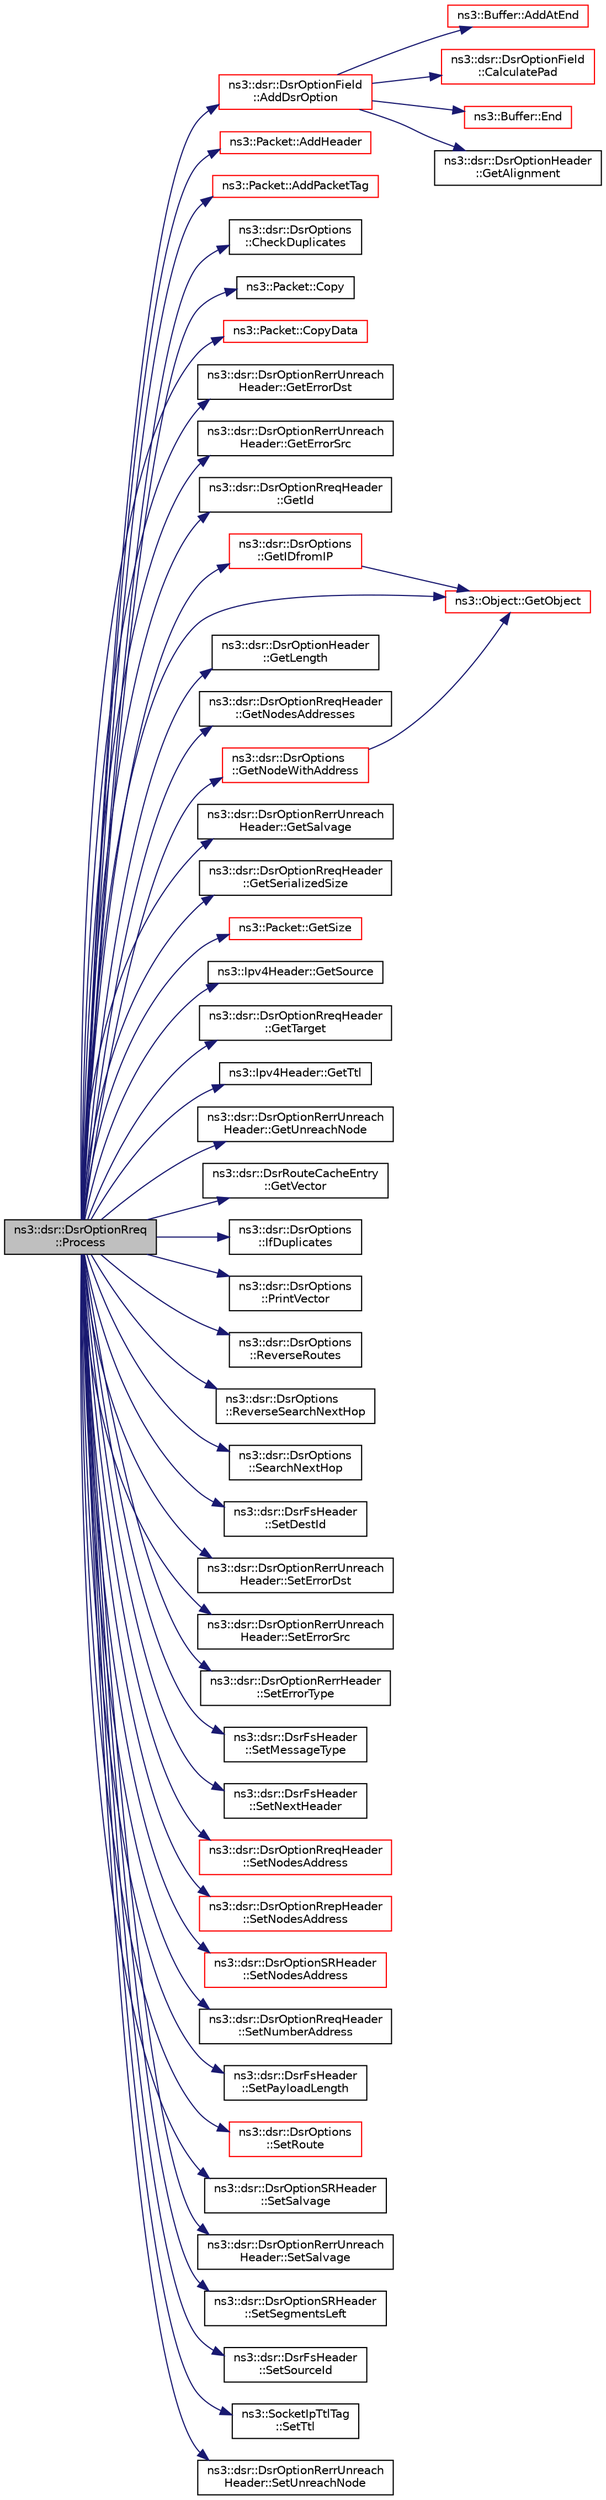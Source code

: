 digraph "ns3::dsr::DsrOptionRreq::Process"
{
 // LATEX_PDF_SIZE
  edge [fontname="Helvetica",fontsize="10",labelfontname="Helvetica",labelfontsize="10"];
  node [fontname="Helvetica",fontsize="10",shape=record];
  rankdir="LR";
  Node1 [label="ns3::dsr::DsrOptionRreq\l::Process",height=0.2,width=0.4,color="black", fillcolor="grey75", style="filled", fontcolor="black",tooltip="Process method."];
  Node1 -> Node2 [color="midnightblue",fontsize="10",style="solid",fontname="Helvetica"];
  Node2 [label="ns3::dsr::DsrOptionField\l::AddDsrOption",height=0.2,width=0.4,color="red", fillcolor="white", style="filled",URL="$classns3_1_1dsr_1_1_dsr_option_field.html#acd03d07018e22f5e2b23975fae84fb3c",tooltip="Serialize the option, prepending pad1 or padn option as necessary."];
  Node2 -> Node3 [color="midnightblue",fontsize="10",style="solid",fontname="Helvetica"];
  Node3 [label="ns3::Buffer::AddAtEnd",height=0.2,width=0.4,color="red", fillcolor="white", style="filled",URL="$classns3_1_1_buffer.html#a92dd87809af24fb10696fee9a9cb56cf",tooltip=" "];
  Node2 -> Node11 [color="midnightblue",fontsize="10",style="solid",fontname="Helvetica"];
  Node11 [label="ns3::dsr::DsrOptionField\l::CalculatePad",height=0.2,width=0.4,color="red", fillcolor="white", style="filled",URL="$classns3_1_1dsr_1_1_dsr_option_field.html#ae5d4f311cda4469609fcd51b679064c3",tooltip="Calculate padding."];
  Node2 -> Node13 [color="midnightblue",fontsize="10",style="solid",fontname="Helvetica"];
  Node13 [label="ns3::Buffer::End",height=0.2,width=0.4,color="red", fillcolor="white", style="filled",URL="$classns3_1_1_buffer.html#abad1405368fbdd7ee25568624cb45e2e",tooltip=" "];
  Node2 -> Node14 [color="midnightblue",fontsize="10",style="solid",fontname="Helvetica"];
  Node14 [label="ns3::dsr::DsrOptionHeader\l::GetAlignment",height=0.2,width=0.4,color="black", fillcolor="white", style="filled",URL="$classns3_1_1dsr_1_1_dsr_option_header.html#a0336cb28a7592450d8d4761c9a5baac8",tooltip="Get the Alignment requirement of this option header."];
  Node1 -> Node24 [color="midnightblue",fontsize="10",style="solid",fontname="Helvetica"];
  Node24 [label="ns3::Packet::AddHeader",height=0.2,width=0.4,color="red", fillcolor="white", style="filled",URL="$classns3_1_1_packet.html#a465108c595a0bc592095cbcab1832ed8",tooltip="Add header to this packet."];
  Node1 -> Node59 [color="midnightblue",fontsize="10",style="solid",fontname="Helvetica"];
  Node59 [label="ns3::Packet::AddPacketTag",height=0.2,width=0.4,color="red", fillcolor="white", style="filled",URL="$classns3_1_1_packet.html#ac4a6bcd77e58bdc14c42a7d572d66cc9",tooltip="Add a packet tag."];
  Node1 -> Node65 [color="midnightblue",fontsize="10",style="solid",fontname="Helvetica"];
  Node65 [label="ns3::dsr::DsrOptions\l::CheckDuplicates",height=0.2,width=0.4,color="black", fillcolor="white", style="filled",URL="$classns3_1_1dsr_1_1_dsr_options.html#a2d973cc79c1a784317f3b03a834a831e",tooltip="Check if the route already contains the node ip address."];
  Node1 -> Node66 [color="midnightblue",fontsize="10",style="solid",fontname="Helvetica"];
  Node66 [label="ns3::Packet::Copy",height=0.2,width=0.4,color="black", fillcolor="white", style="filled",URL="$classns3_1_1_packet.html#afb38be706cfc761bc1c0591f595fc1b7",tooltip="performs a COW copy of the packet."];
  Node1 -> Node67 [color="midnightblue",fontsize="10",style="solid",fontname="Helvetica"];
  Node67 [label="ns3::Packet::CopyData",height=0.2,width=0.4,color="red", fillcolor="white", style="filled",URL="$classns3_1_1_packet.html#a5bafd70ccf970b10524e2d61afd39dc1",tooltip="Copy the packet contents to a byte buffer."];
  Node1 -> Node69 [color="midnightblue",fontsize="10",style="solid",fontname="Helvetica"];
  Node69 [label="ns3::dsr::DsrOptionRerrUnreach\lHeader::GetErrorDst",height=0.2,width=0.4,color="black", fillcolor="white", style="filled",URL="$classns3_1_1dsr_1_1_dsr_option_rerr_unreach_header.html#ae44302f9d0e2fb2d552f7931a66bd9b0",tooltip="Get the error destination ip address."];
  Node1 -> Node70 [color="midnightblue",fontsize="10",style="solid",fontname="Helvetica"];
  Node70 [label="ns3::dsr::DsrOptionRerrUnreach\lHeader::GetErrorSrc",height=0.2,width=0.4,color="black", fillcolor="white", style="filled",URL="$classns3_1_1dsr_1_1_dsr_option_rerr_unreach_header.html#a76ae624f70536dffbfae429b07fe18f4",tooltip="Get the route error source address."];
  Node1 -> Node71 [color="midnightblue",fontsize="10",style="solid",fontname="Helvetica"];
  Node71 [label="ns3::dsr::DsrOptionRreqHeader\l::GetId",height=0.2,width=0.4,color="black", fillcolor="white", style="filled",URL="$classns3_1_1dsr_1_1_dsr_option_rreq_header.html#aec7dac53d442fa6f65c8352e935e8ae2",tooltip="Set the request id number."];
  Node1 -> Node72 [color="midnightblue",fontsize="10",style="solid",fontname="Helvetica"];
  Node72 [label="ns3::dsr::DsrOptions\l::GetIDfromIP",height=0.2,width=0.4,color="red", fillcolor="white", style="filled",URL="$classns3_1_1dsr_1_1_dsr_options.html#a7e53a9a0421c607e17866e7dd0dd5440",tooltip="Get the node id with Ipv4Address."];
  Node72 -> Node132 [color="midnightblue",fontsize="10",style="solid",fontname="Helvetica"];
  Node132 [label="ns3::Object::GetObject",height=0.2,width=0.4,color="red", fillcolor="white", style="filled",URL="$classns3_1_1_object.html#ad21f5401ff705cd29c37f931ea3afc18",tooltip="Get a pointer to the requested aggregated Object."];
  Node1 -> Node139 [color="midnightblue",fontsize="10",style="solid",fontname="Helvetica"];
  Node139 [label="ns3::dsr::DsrOptionHeader\l::GetLength",height=0.2,width=0.4,color="black", fillcolor="white", style="filled",URL="$classns3_1_1dsr_1_1_dsr_option_header.html#acadd408c91079150f077f8e258738a5f",tooltip="Get the option length."];
  Node1 -> Node140 [color="midnightblue",fontsize="10",style="solid",fontname="Helvetica"];
  Node140 [label="ns3::dsr::DsrOptionRreqHeader\l::GetNodesAddresses",height=0.2,width=0.4,color="black", fillcolor="white", style="filled",URL="$classns3_1_1dsr_1_1_dsr_option_rreq_header.html#ab3cc5de18dac46ca31c0c7099919a8dc",tooltip="Get the vector of ipv4 address."];
  Node1 -> Node141 [color="midnightblue",fontsize="10",style="solid",fontname="Helvetica"];
  Node141 [label="ns3::dsr::DsrOptions\l::GetNodeWithAddress",height=0.2,width=0.4,color="red", fillcolor="white", style="filled",URL="$classns3_1_1dsr_1_1_dsr_options.html#a1a91f820f3d754a477a54bad547ca659",tooltip="Get the node object with Ipv4Address."];
  Node141 -> Node132 [color="midnightblue",fontsize="10",style="solid",fontname="Helvetica"];
  Node1 -> Node132 [color="midnightblue",fontsize="10",style="solid",fontname="Helvetica"];
  Node1 -> Node142 [color="midnightblue",fontsize="10",style="solid",fontname="Helvetica"];
  Node142 [label="ns3::dsr::DsrOptionRerrUnreach\lHeader::GetSalvage",height=0.2,width=0.4,color="black", fillcolor="white", style="filled",URL="$classns3_1_1dsr_1_1_dsr_option_rerr_unreach_header.html#a92f7c2adac650e8eaeddd187763f9c74",tooltip="Get the salvage value of the packet."];
  Node1 -> Node143 [color="midnightblue",fontsize="10",style="solid",fontname="Helvetica"];
  Node143 [label="ns3::dsr::DsrOptionRreqHeader\l::GetSerializedSize",height=0.2,width=0.4,color="black", fillcolor="white", style="filled",URL="$classns3_1_1dsr_1_1_dsr_option_rreq_header.html#a2719eb4ff265167a51c5096f6ecc412b",tooltip="Get the serialized size of the packet."];
  Node1 -> Node144 [color="midnightblue",fontsize="10",style="solid",fontname="Helvetica"];
  Node144 [label="ns3::Packet::GetSize",height=0.2,width=0.4,color="red", fillcolor="white", style="filled",URL="$classns3_1_1_packet.html#afff7cb1ff518ee6dc0d424e10a5ad6ec",tooltip="Returns the the size in bytes of the packet (including the zero-filled initial payload)."];
  Node1 -> Node145 [color="midnightblue",fontsize="10",style="solid",fontname="Helvetica"];
  Node145 [label="ns3::Ipv4Header::GetSource",height=0.2,width=0.4,color="black", fillcolor="white", style="filled",URL="$classns3_1_1_ipv4_header.html#a542b0328f3ab54ae39d56cdc24f8403f",tooltip=" "];
  Node1 -> Node146 [color="midnightblue",fontsize="10",style="solid",fontname="Helvetica"];
  Node146 [label="ns3::dsr::DsrOptionRreqHeader\l::GetTarget",height=0.2,width=0.4,color="black", fillcolor="white", style="filled",URL="$classns3_1_1dsr_1_1_dsr_option_rreq_header.html#a9f2b4c75e3e32afe948919da6a6d3a09",tooltip="Get the target ipv4 address."];
  Node1 -> Node147 [color="midnightblue",fontsize="10",style="solid",fontname="Helvetica"];
  Node147 [label="ns3::Ipv4Header::GetTtl",height=0.2,width=0.4,color="black", fillcolor="white", style="filled",URL="$classns3_1_1_ipv4_header.html#afe6f7ea06ad04703c2f3cae02f2197c9",tooltip=" "];
  Node1 -> Node148 [color="midnightblue",fontsize="10",style="solid",fontname="Helvetica"];
  Node148 [label="ns3::dsr::DsrOptionRerrUnreach\lHeader::GetUnreachNode",height=0.2,width=0.4,color="black", fillcolor="white", style="filled",URL="$classns3_1_1dsr_1_1_dsr_option_rerr_unreach_header.html#ae4fb998a5f182290f08e55cc9bd1a95a",tooltip="Get the unreachable node ip address."];
  Node1 -> Node149 [color="midnightblue",fontsize="10",style="solid",fontname="Helvetica"];
  Node149 [label="ns3::dsr::DsrRouteCacheEntry\l::GetVector",height=0.2,width=0.4,color="black", fillcolor="white", style="filled",URL="$classns3_1_1dsr_1_1_dsr_route_cache_entry.html#a0513fe82b1b930256fef306567a56927",tooltip="Get the IP vector."];
  Node1 -> Node150 [color="midnightblue",fontsize="10",style="solid",fontname="Helvetica"];
  Node150 [label="ns3::dsr::DsrOptions\l::IfDuplicates",height=0.2,width=0.4,color="black", fillcolor="white", style="filled",URL="$classns3_1_1dsr_1_1_dsr_options.html#a46fdbfab9423d644ad211c55b32ed74d",tooltip="Check if the two vectors contain duplicate or not."];
  Node1 -> Node151 [color="midnightblue",fontsize="10",style="solid",fontname="Helvetica"];
  Node151 [label="ns3::dsr::DsrOptions\l::PrintVector",height=0.2,width=0.4,color="black", fillcolor="white", style="filled",URL="$classns3_1_1dsr_1_1_dsr_options.html#a44ae8e58769880ec9c0150bb28652350",tooltip="Print out the elements in the route vector."];
  Node1 -> Node152 [color="midnightblue",fontsize="10",style="solid",fontname="Helvetica"];
  Node152 [label="ns3::dsr::DsrOptions\l::ReverseRoutes",height=0.2,width=0.4,color="black", fillcolor="white", style="filled",URL="$classns3_1_1dsr_1_1_dsr_options.html#a49547f030b51a51499c36f9b5802ec3c",tooltip="Reverse the routes."];
  Node1 -> Node153 [color="midnightblue",fontsize="10",style="solid",fontname="Helvetica"];
  Node153 [label="ns3::dsr::DsrOptions\l::ReverseSearchNextHop",height=0.2,width=0.4,color="black", fillcolor="white", style="filled",URL="$classns3_1_1dsr_1_1_dsr_options.html#a9cc1c0bdf1b57f8b2eea4d9070b26a58",tooltip="Reverse search for the next hop in the route."];
  Node1 -> Node154 [color="midnightblue",fontsize="10",style="solid",fontname="Helvetica"];
  Node154 [label="ns3::dsr::DsrOptions\l::SearchNextHop",height=0.2,width=0.4,color="black", fillcolor="white", style="filled",URL="$classns3_1_1dsr_1_1_dsr_options.html#a061c66ba810a71ae227371a45cc30cc0",tooltip="Search for the next hop in the route."];
  Node1 -> Node155 [color="midnightblue",fontsize="10",style="solid",fontname="Helvetica"];
  Node155 [label="ns3::dsr::DsrFsHeader\l::SetDestId",height=0.2,width=0.4,color="black", fillcolor="white", style="filled",URL="$classns3_1_1dsr_1_1_dsr_fs_header.html#a366ce2a526714d7d5c1b030c93cfce2b",tooltip="brief Set the dest ID of the header."];
  Node1 -> Node156 [color="midnightblue",fontsize="10",style="solid",fontname="Helvetica"];
  Node156 [label="ns3::dsr::DsrOptionRerrUnreach\lHeader::SetErrorDst",height=0.2,width=0.4,color="black", fillcolor="white", style="filled",URL="$classns3_1_1dsr_1_1_dsr_option_rerr_unreach_header.html#a6d4c996ae8b40494c715ff64261aa317",tooltip="Set the error destination ip address."];
  Node1 -> Node157 [color="midnightblue",fontsize="10",style="solid",fontname="Helvetica"];
  Node157 [label="ns3::dsr::DsrOptionRerrUnreach\lHeader::SetErrorSrc",height=0.2,width=0.4,color="black", fillcolor="white", style="filled",URL="$classns3_1_1dsr_1_1_dsr_option_rerr_unreach_header.html#a0d7151da0f101bea94a9c352a7b7174a",tooltip="Set the route error source address."];
  Node1 -> Node158 [color="midnightblue",fontsize="10",style="solid",fontname="Helvetica"];
  Node158 [label="ns3::dsr::DsrOptionRerrHeader\l::SetErrorType",height=0.2,width=0.4,color="black", fillcolor="white", style="filled",URL="$classns3_1_1dsr_1_1_dsr_option_rerr_header.html#a276e77bd18c2df8bee92759f6d789701",tooltip="Set the route error type."];
  Node1 -> Node159 [color="midnightblue",fontsize="10",style="solid",fontname="Helvetica"];
  Node159 [label="ns3::dsr::DsrFsHeader\l::SetMessageType",height=0.2,width=0.4,color="black", fillcolor="white", style="filled",URL="$classns3_1_1dsr_1_1_dsr_fs_header.html#ab53490ba4b796d8bc64e2387cb614808",tooltip="brief Set the message type of the header."];
  Node1 -> Node160 [color="midnightblue",fontsize="10",style="solid",fontname="Helvetica"];
  Node160 [label="ns3::dsr::DsrFsHeader\l::SetNextHeader",height=0.2,width=0.4,color="black", fillcolor="white", style="filled",URL="$classns3_1_1dsr_1_1_dsr_fs_header.html#a31fa870af83764f8de3e37b739e0df39",tooltip="Set the \"Next header\" field."];
  Node1 -> Node161 [color="midnightblue",fontsize="10",style="solid",fontname="Helvetica"];
  Node161 [label="ns3::dsr::DsrOptionRreqHeader\l::SetNodesAddress",height=0.2,width=0.4,color="red", fillcolor="white", style="filled",URL="$classns3_1_1dsr_1_1_dsr_option_rreq_header.html#a0bff4d1e588cb2c91ad8b48cf5e551bb",tooltip="Set the vector of ipv4 address."];
  Node1 -> Node163 [color="midnightblue",fontsize="10",style="solid",fontname="Helvetica"];
  Node163 [label="ns3::dsr::DsrOptionRrepHeader\l::SetNodesAddress",height=0.2,width=0.4,color="red", fillcolor="white", style="filled",URL="$classns3_1_1dsr_1_1_dsr_option_rrep_header.html#a95a87c4628c000eaa4c1f375f0fe5f8d",tooltip="Set the vector of ipv4 address."];
  Node1 -> Node164 [color="midnightblue",fontsize="10",style="solid",fontname="Helvetica"];
  Node164 [label="ns3::dsr::DsrOptionSRHeader\l::SetNodesAddress",height=0.2,width=0.4,color="red", fillcolor="white", style="filled",URL="$classns3_1_1dsr_1_1_dsr_option_s_r_header.html#aede4f60ddf515ed837f9c0d64cf8dadd",tooltip="Set the vector of ipv4 address."];
  Node1 -> Node165 [color="midnightblue",fontsize="10",style="solid",fontname="Helvetica"];
  Node165 [label="ns3::dsr::DsrOptionRreqHeader\l::SetNumberAddress",height=0.2,width=0.4,color="black", fillcolor="white", style="filled",URL="$classns3_1_1dsr_1_1_dsr_option_rreq_header.html#a1d42a53f53dc4e83173e1ced8b1520c0",tooltip="Set the number of ipv4 address."];
  Node1 -> Node166 [color="midnightblue",fontsize="10",style="solid",fontname="Helvetica"];
  Node166 [label="ns3::dsr::DsrFsHeader\l::SetPayloadLength",height=0.2,width=0.4,color="black", fillcolor="white", style="filled",URL="$classns3_1_1dsr_1_1_dsr_fs_header.html#ad5d554d06faf5eb5b98d30a5eee9c87e",tooltip="brief Set the payload length of the header."];
  Node1 -> Node167 [color="midnightblue",fontsize="10",style="solid",fontname="Helvetica"];
  Node167 [label="ns3::dsr::DsrOptions\l::SetRoute",height=0.2,width=0.4,color="red", fillcolor="white", style="filled",URL="$classns3_1_1dsr_1_1_dsr_options.html#af749b76db4626ae64bc37001a5353b99",tooltip="Set the route to use for data packets, used by the option headers when sending data/control packets."];
  Node1 -> Node171 [color="midnightblue",fontsize="10",style="solid",fontname="Helvetica"];
  Node171 [label="ns3::dsr::DsrOptionSRHeader\l::SetSalvage",height=0.2,width=0.4,color="black", fillcolor="white", style="filled",URL="$classns3_1_1dsr_1_1_dsr_option_s_r_header.html#a70a69c4774bf6dc7d5e840a2e5e67b71",tooltip="Set the salvage value for a packet."];
  Node1 -> Node172 [color="midnightblue",fontsize="10",style="solid",fontname="Helvetica"];
  Node172 [label="ns3::dsr::DsrOptionRerrUnreach\lHeader::SetSalvage",height=0.2,width=0.4,color="black", fillcolor="white", style="filled",URL="$classns3_1_1dsr_1_1_dsr_option_rerr_unreach_header.html#aa7dd64d6de9c3c474813cbe484e9d773",tooltip="Set the salvage value of the packet."];
  Node1 -> Node173 [color="midnightblue",fontsize="10",style="solid",fontname="Helvetica"];
  Node173 [label="ns3::dsr::DsrOptionSRHeader\l::SetSegmentsLeft",height=0.2,width=0.4,color="black", fillcolor="white", style="filled",URL="$classns3_1_1dsr_1_1_dsr_option_s_r_header.html#ab4f451b0b38ab65c84c18d0c3cbb5fd9",tooltip="Set the number of segments left to send."];
  Node1 -> Node174 [color="midnightblue",fontsize="10",style="solid",fontname="Helvetica"];
  Node174 [label="ns3::dsr::DsrFsHeader\l::SetSourceId",height=0.2,width=0.4,color="black", fillcolor="white", style="filled",URL="$classns3_1_1dsr_1_1_dsr_fs_header.html#a23f04e783e7f9e900bf17f173d96f4ee",tooltip="brief Set the source ID of the header."];
  Node1 -> Node175 [color="midnightblue",fontsize="10",style="solid",fontname="Helvetica"];
  Node175 [label="ns3::SocketIpTtlTag\l::SetTtl",height=0.2,width=0.4,color="black", fillcolor="white", style="filled",URL="$classns3_1_1_socket_ip_ttl_tag.html#a48f236b4dde3533b9ab16372cf6c5237",tooltip="Set the tag's TTL."];
  Node1 -> Node176 [color="midnightblue",fontsize="10",style="solid",fontname="Helvetica"];
  Node176 [label="ns3::dsr::DsrOptionRerrUnreach\lHeader::SetUnreachNode",height=0.2,width=0.4,color="black", fillcolor="white", style="filled",URL="$classns3_1_1dsr_1_1_dsr_option_rerr_unreach_header.html#a6cf82ac792fab829e8a04fb87ec339d4",tooltip="Set the unreachable node ip address."];
}
